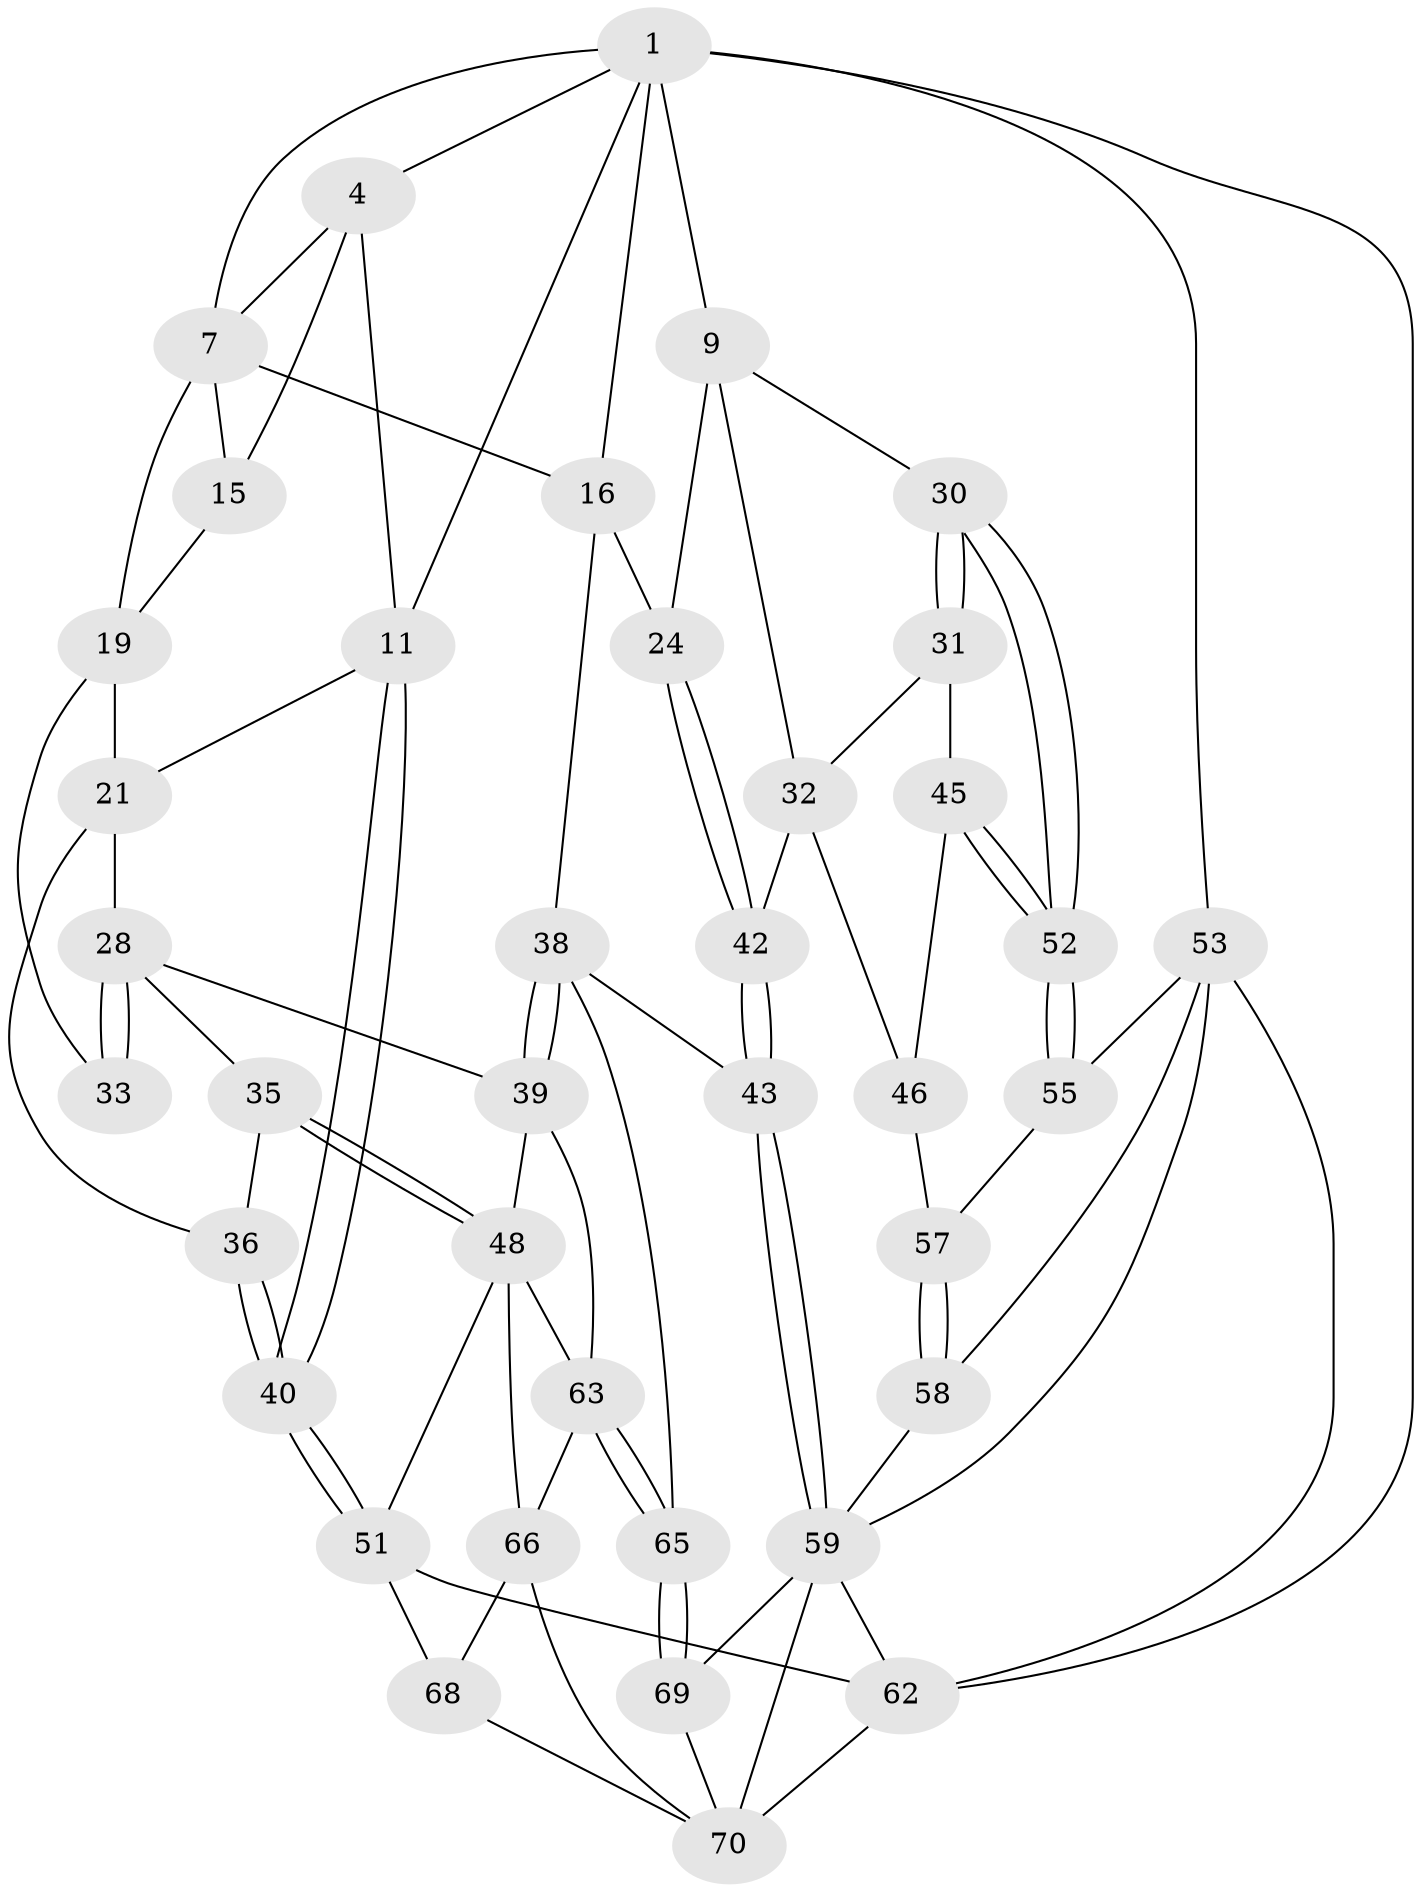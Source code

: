// original degree distribution, {3: 0.02564102564102564, 5: 0.46153846153846156, 4: 0.2692307692307692, 6: 0.24358974358974358}
// Generated by graph-tools (version 1.1) at 2025/16/03/09/25 04:16:44]
// undirected, 39 vertices, 89 edges
graph export_dot {
graph [start="1"]
  node [color=gray90,style=filled];
  1 [pos="+0.4405125578861984+0",super="+5+2"];
  4 [pos="+0.3613027517697366+0",super="+8"];
  7 [pos="+0.3838087038618209+0.2104458663206611",super="+14"];
  9 [pos="+0.9030473434747337+0.13682482685714575",super="+25+10"];
  11 [pos="+0+0.20398692499496868",super="+12"];
  15 [pos="+0.23957897403639336+0.24491052330746896"];
  16 [pos="+0.546747226938103+0.30040094853926996",super="+17"];
  19 [pos="+0.4357432380997902+0.3493249424285995",super="+20+27"];
  21 [pos="+0.28584393406423503+0.3401199553948496",super="+22+26"];
  24 [pos="+0.5533070676337484+0.30166620876143885"];
  28 [pos="+0.27478917196046126+0.4171141101971492",super="+29"];
  30 [pos="+1+0.426672032354636"];
  31 [pos="+0.9223272204417398+0.46054283850341377"];
  32 [pos="+0.8194244762525121+0.43118714398466185",super="+41"];
  33 [pos="+0.358138847789444+0.44830356669487603"];
  35 [pos="+0.17882316235456788+0.5090671414688985"];
  36 [pos="+0.1503930553590542+0.4608282424360398"];
  38 [pos="+0.48003366710503387+0.6219480334239235",super="+44"];
  39 [pos="+0.3515950201423675+0.5787630006701224",super="+56"];
  40 [pos="+0+0.39016392725220544"];
  42 [pos="+0.6430729764755002+0.44604640151303354"];
  43 [pos="+0.5437382240447937+0.699365662076778"];
  45 [pos="+0.9127824561636124+0.5614472396769344"];
  46 [pos="+0.8811320044406333+0.5904075320671286",super="+47"];
  48 [pos="+0.15497025408349036+0.5941725758181278",super="+49"];
  51 [pos="+0+0.6052864587484118",super="+61"];
  52 [pos="+1+0.5931557152341352"];
  53 [pos="+1+1",super="+54"];
  55 [pos="+1+0.7721797690279331"];
  57 [pos="+0.696085756074137+0.7088438824482622",super="+60"];
  58 [pos="+0.6825664327670302+0.7197591103078538"];
  59 [pos="+0.6174213852499221+0.7522842927882347",super="+72"];
  62 [pos="+0+1",super="+75"];
  63 [pos="+0.23759332021025148+0.7368994166655084",super="+64"];
  65 [pos="+0.3475022171719377+0.7877517899974703"];
  66 [pos="+0.1656362929841519+0.8615542313059482",super="+67"];
  68 [pos="+0+1"];
  69 [pos="+0.3186463549292659+0.8939501855757155"];
  70 [pos="+0.23338068209693033+0.9015266568593866",super="+74+71"];
  1 -- 16;
  1 -- 9 [weight=2];
  1 -- 7;
  1 -- 4;
  1 -- 53;
  1 -- 11;
  1 -- 62;
  4 -- 11;
  4 -- 15;
  4 -- 7;
  7 -- 16;
  7 -- 19;
  7 -- 15;
  9 -- 24;
  9 -- 32;
  9 -- 30;
  11 -- 40;
  11 -- 40;
  11 -- 21;
  15 -- 19;
  16 -- 24;
  16 -- 38;
  19 -- 21 [weight=2];
  19 -- 33;
  21 -- 36;
  21 -- 28 [weight=2];
  24 -- 42;
  24 -- 42;
  28 -- 33 [weight=2];
  28 -- 33;
  28 -- 35;
  28 -- 39;
  30 -- 31;
  30 -- 31;
  30 -- 52;
  30 -- 52;
  31 -- 32;
  31 -- 45;
  32 -- 42;
  32 -- 46;
  35 -- 36;
  35 -- 48;
  35 -- 48;
  36 -- 40;
  36 -- 40;
  38 -- 39;
  38 -- 39;
  38 -- 65;
  38 -- 43;
  39 -- 48;
  39 -- 63;
  40 -- 51;
  40 -- 51;
  42 -- 43;
  42 -- 43;
  43 -- 59;
  43 -- 59;
  45 -- 46;
  45 -- 52;
  45 -- 52;
  46 -- 57 [weight=2];
  48 -- 51;
  48 -- 63;
  48 -- 66;
  51 -- 68;
  51 -- 62;
  52 -- 55;
  52 -- 55;
  53 -- 62;
  53 -- 59;
  53 -- 58;
  53 -- 55;
  55 -- 57;
  57 -- 58;
  57 -- 58;
  58 -- 59;
  59 -- 69;
  59 -- 70;
  59 -- 62;
  62 -- 70 [weight=2];
  63 -- 65;
  63 -- 65;
  63 -- 66;
  65 -- 69;
  65 -- 69;
  66 -- 70;
  66 -- 68;
  68 -- 70;
  69 -- 70;
}
